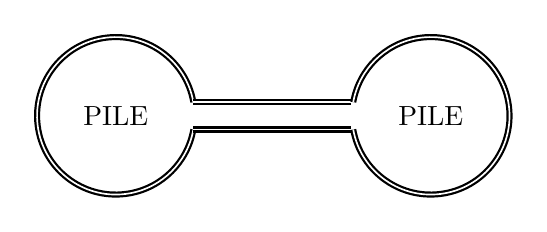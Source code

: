 \begin{tikzpicture}[scale=1]

\draw[thick,double] (10:1) arc (10:350:1);
\draw[thick,double] (10:1) -- ++(2,0);
\draw[thick,double] (-10:1) -- ++(2,0);
\draw[thick,double][xshift=4cm,thick,rotate=180] (10:1) arc (10:350:1);

\node at (0,0) {PILE};
\node at (4,0) {PILE};
\end{tikzpicture}